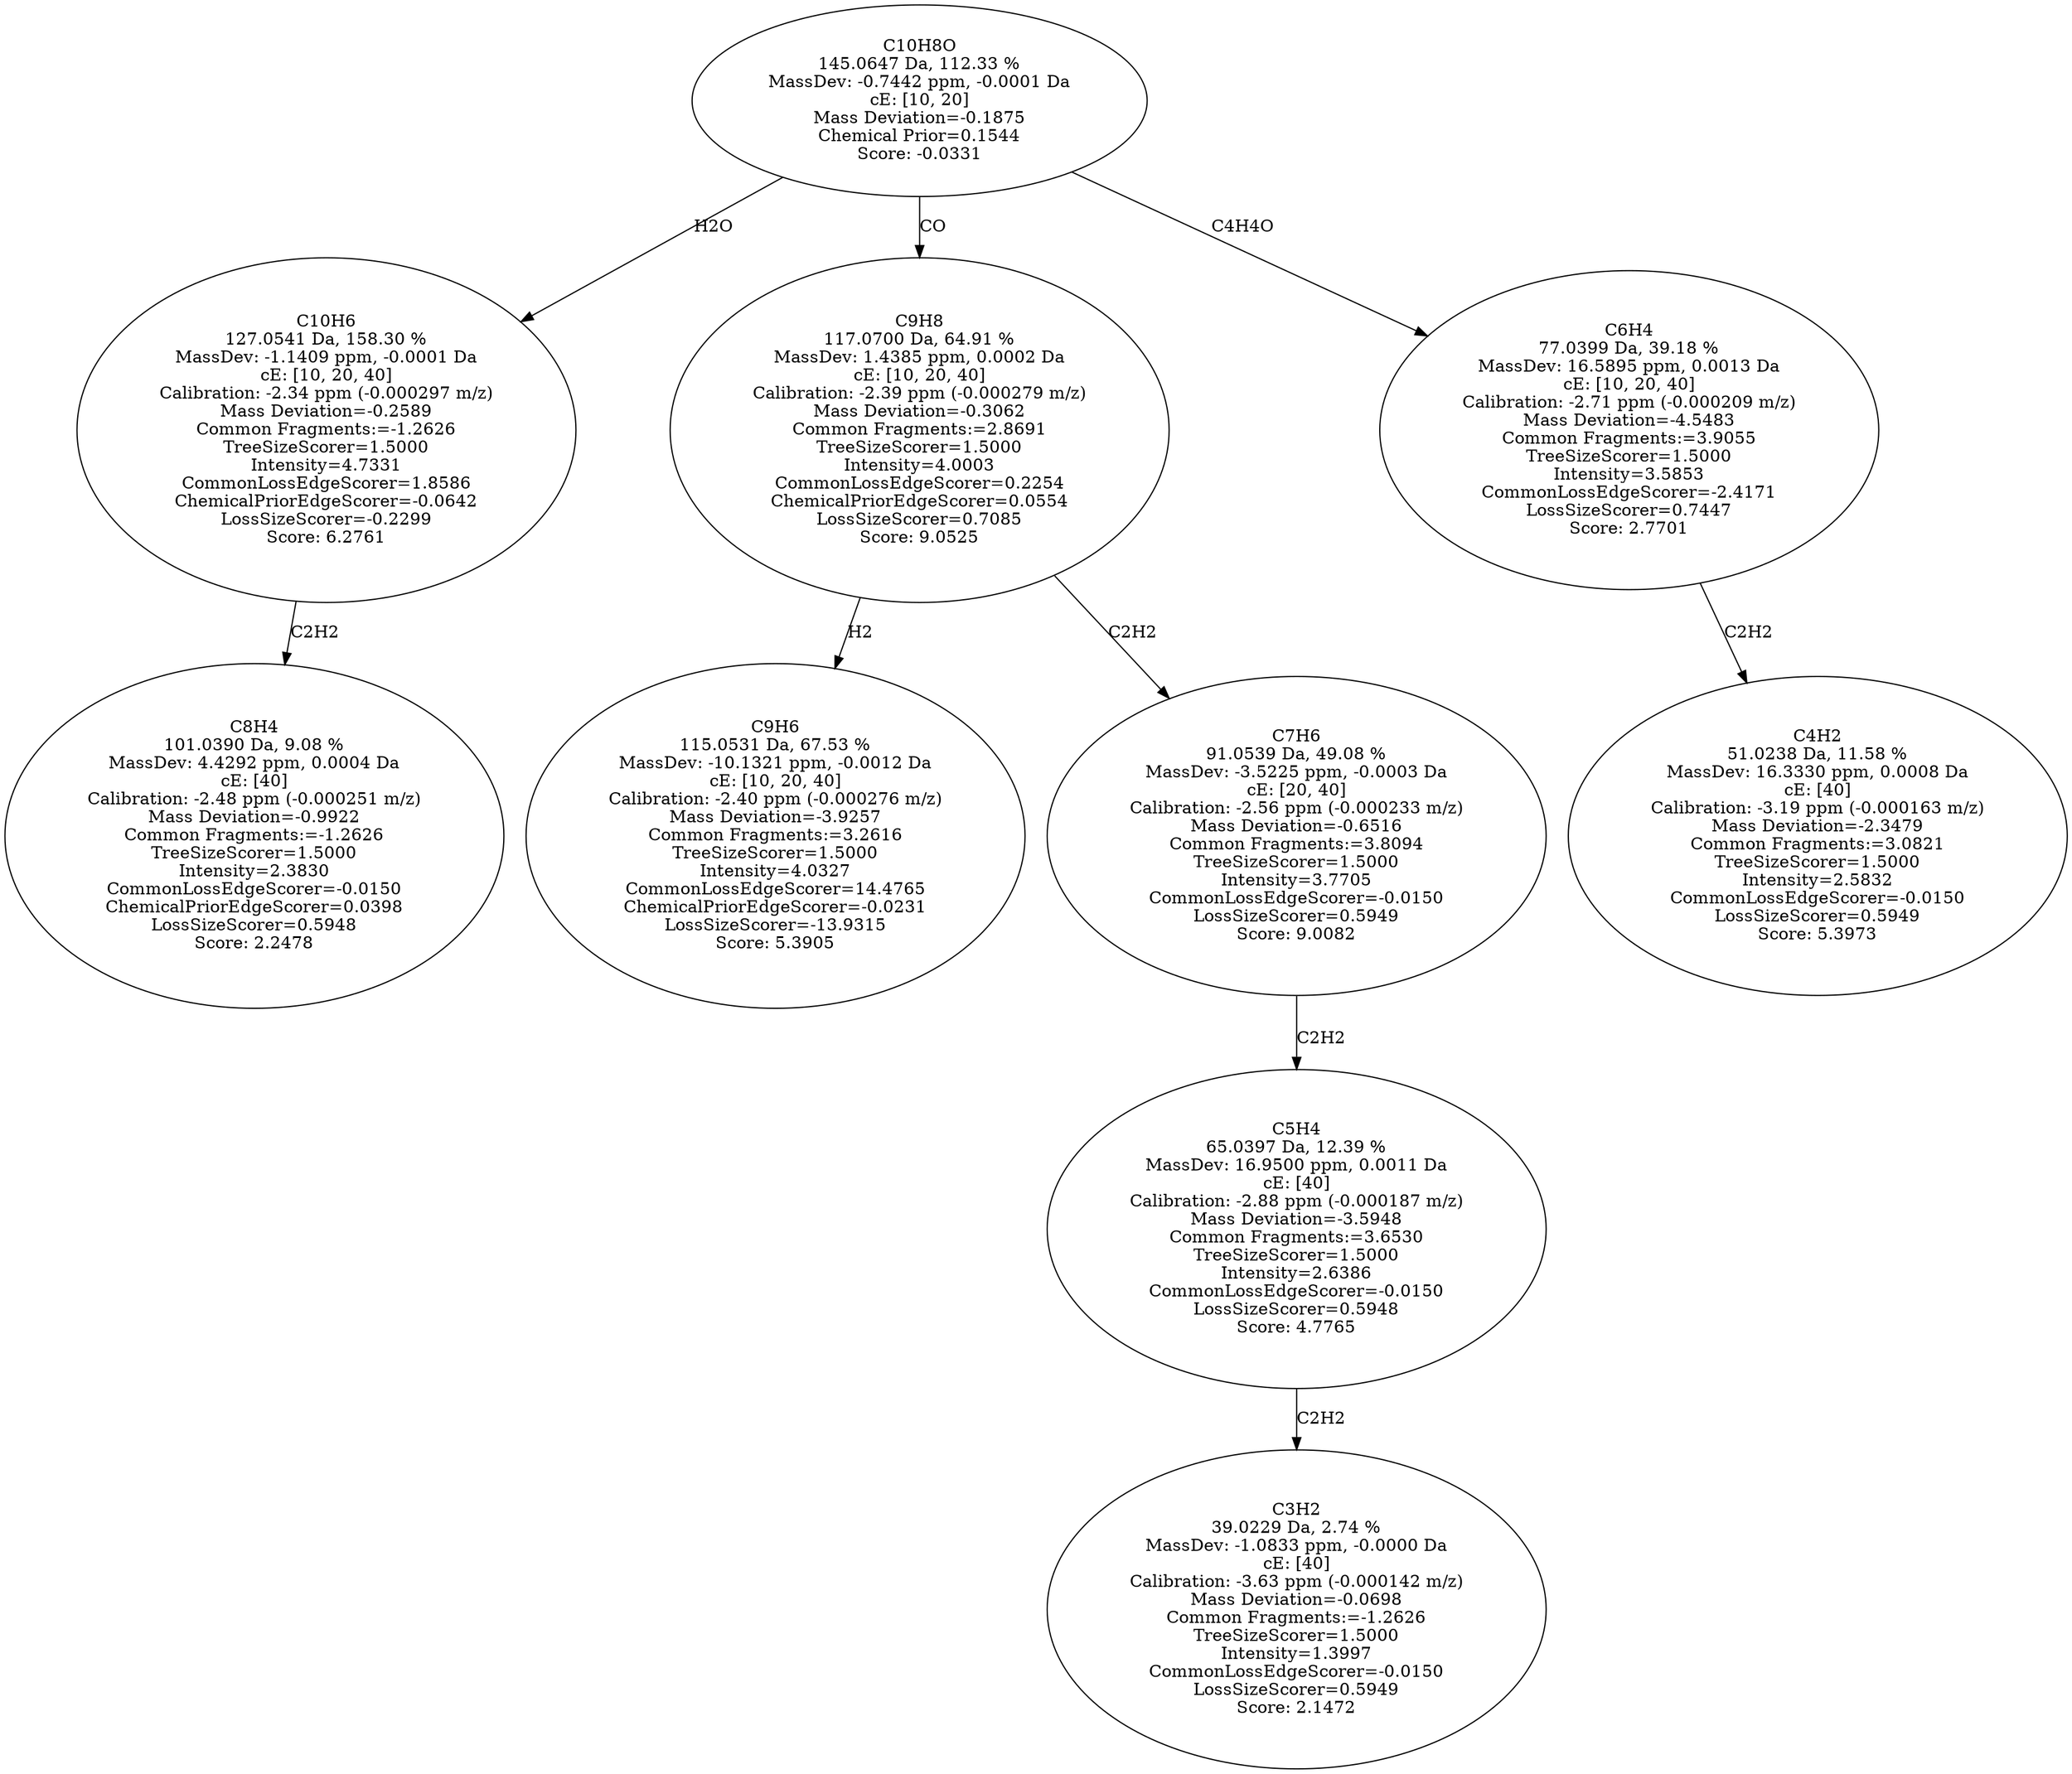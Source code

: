 strict digraph {
v1 [label="C8H4\n101.0390 Da, 9.08 %\nMassDev: 4.4292 ppm, 0.0004 Da\ncE: [40]\nCalibration: -2.48 ppm (-0.000251 m/z)\nMass Deviation=-0.9922\nCommon Fragments:=-1.2626\nTreeSizeScorer=1.5000\nIntensity=2.3830\nCommonLossEdgeScorer=-0.0150\nChemicalPriorEdgeScorer=0.0398\nLossSizeScorer=0.5948\nScore: 2.2478"];
v2 [label="C10H6\n127.0541 Da, 158.30 %\nMassDev: -1.1409 ppm, -0.0001 Da\ncE: [10, 20, 40]\nCalibration: -2.34 ppm (-0.000297 m/z)\nMass Deviation=-0.2589\nCommon Fragments:=-1.2626\nTreeSizeScorer=1.5000\nIntensity=4.7331\nCommonLossEdgeScorer=1.8586\nChemicalPriorEdgeScorer=-0.0642\nLossSizeScorer=-0.2299\nScore: 6.2761"];
v3 [label="C9H6\n115.0531 Da, 67.53 %\nMassDev: -10.1321 ppm, -0.0012 Da\ncE: [10, 20, 40]\nCalibration: -2.40 ppm (-0.000276 m/z)\nMass Deviation=-3.9257\nCommon Fragments:=3.2616\nTreeSizeScorer=1.5000\nIntensity=4.0327\nCommonLossEdgeScorer=14.4765\nChemicalPriorEdgeScorer=-0.0231\nLossSizeScorer=-13.9315\nScore: 5.3905"];
v4 [label="C3H2\n39.0229 Da, 2.74 %\nMassDev: -1.0833 ppm, -0.0000 Da\ncE: [40]\nCalibration: -3.63 ppm (-0.000142 m/z)\nMass Deviation=-0.0698\nCommon Fragments:=-1.2626\nTreeSizeScorer=1.5000\nIntensity=1.3997\nCommonLossEdgeScorer=-0.0150\nLossSizeScorer=0.5949\nScore: 2.1472"];
v5 [label="C5H4\n65.0397 Da, 12.39 %\nMassDev: 16.9500 ppm, 0.0011 Da\ncE: [40]\nCalibration: -2.88 ppm (-0.000187 m/z)\nMass Deviation=-3.5948\nCommon Fragments:=3.6530\nTreeSizeScorer=1.5000\nIntensity=2.6386\nCommonLossEdgeScorer=-0.0150\nLossSizeScorer=0.5948\nScore: 4.7765"];
v6 [label="C7H6\n91.0539 Da, 49.08 %\nMassDev: -3.5225 ppm, -0.0003 Da\ncE: [20, 40]\nCalibration: -2.56 ppm (-0.000233 m/z)\nMass Deviation=-0.6516\nCommon Fragments:=3.8094\nTreeSizeScorer=1.5000\nIntensity=3.7705\nCommonLossEdgeScorer=-0.0150\nLossSizeScorer=0.5949\nScore: 9.0082"];
v7 [label="C9H8\n117.0700 Da, 64.91 %\nMassDev: 1.4385 ppm, 0.0002 Da\ncE: [10, 20, 40]\nCalibration: -2.39 ppm (-0.000279 m/z)\nMass Deviation=-0.3062\nCommon Fragments:=2.8691\nTreeSizeScorer=1.5000\nIntensity=4.0003\nCommonLossEdgeScorer=0.2254\nChemicalPriorEdgeScorer=0.0554\nLossSizeScorer=0.7085\nScore: 9.0525"];
v8 [label="C4H2\n51.0238 Da, 11.58 %\nMassDev: 16.3330 ppm, 0.0008 Da\ncE: [40]\nCalibration: -3.19 ppm (-0.000163 m/z)\nMass Deviation=-2.3479\nCommon Fragments:=3.0821\nTreeSizeScorer=1.5000\nIntensity=2.5832\nCommonLossEdgeScorer=-0.0150\nLossSizeScorer=0.5949\nScore: 5.3973"];
v9 [label="C6H4\n77.0399 Da, 39.18 %\nMassDev: 16.5895 ppm, 0.0013 Da\ncE: [10, 20, 40]\nCalibration: -2.71 ppm (-0.000209 m/z)\nMass Deviation=-4.5483\nCommon Fragments:=3.9055\nTreeSizeScorer=1.5000\nIntensity=3.5853\nCommonLossEdgeScorer=-2.4171\nLossSizeScorer=0.7447\nScore: 2.7701"];
v10 [label="C10H8O\n145.0647 Da, 112.33 %\nMassDev: -0.7442 ppm, -0.0001 Da\ncE: [10, 20]\nMass Deviation=-0.1875\nChemical Prior=0.1544\nScore: -0.0331"];
v2 -> v1 [label="C2H2"];
v10 -> v2 [label="H2O"];
v7 -> v3 [label="H2"];
v5 -> v4 [label="C2H2"];
v6 -> v5 [label="C2H2"];
v7 -> v6 [label="C2H2"];
v10 -> v7 [label="CO"];
v9 -> v8 [label="C2H2"];
v10 -> v9 [label="C4H4O"];
}